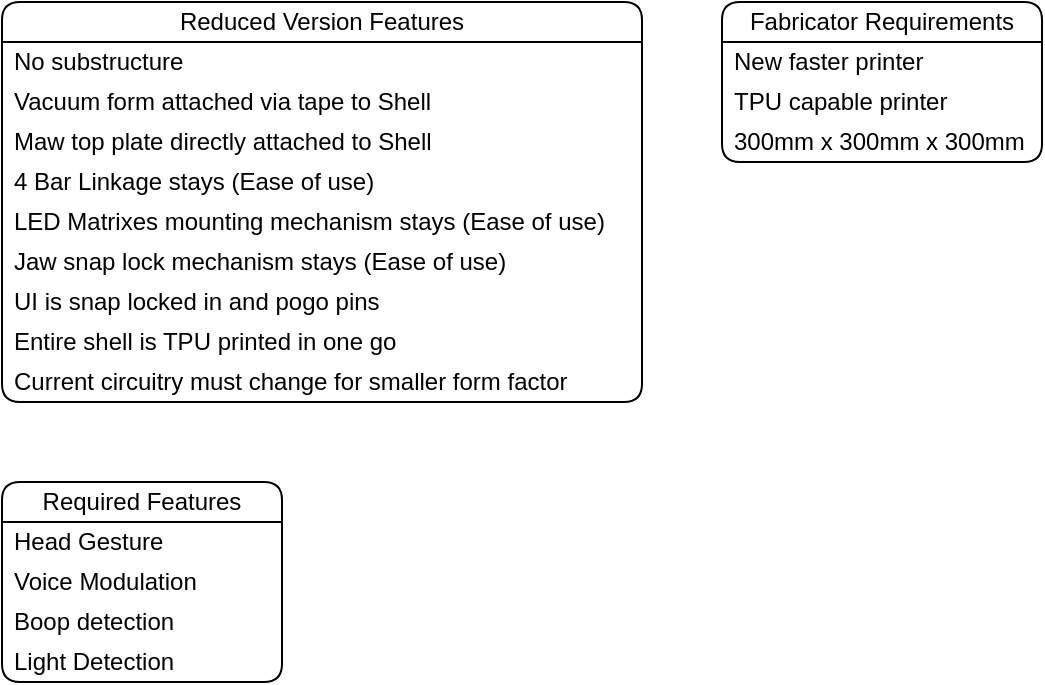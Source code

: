 <mxfile version="28.1.2" pages="2">
  <diagram name="Page-1" id="LyAmZt6-sqwkDQny3VEO">
    <mxGraphModel dx="820" dy="493" grid="1" gridSize="10" guides="1" tooltips="1" connect="1" arrows="1" fold="1" page="1" pageScale="1" pageWidth="800" pageHeight="800" math="0" shadow="0">
      <root>
        <mxCell id="0" />
        <mxCell id="1" parent="0" />
        <mxCell id="ho_OPIeex2fFTuweS3Qj-1" value="Reduced Version Features" style="swimlane;fontStyle=0;childLayout=stackLayout;horizontal=1;startSize=20;horizontalStack=0;resizeParent=1;resizeParentMax=0;resizeLast=0;collapsible=0;marginBottom=0;whiteSpace=wrap;html=1;rounded=1;container=1;" parent="1" vertex="1">
          <mxGeometry x="40" y="40" width="320" height="200" as="geometry" />
        </mxCell>
        <mxCell id="ho_OPIeex2fFTuweS3Qj-2" value="No substructure" style="text;strokeColor=none;fillColor=none;align=left;verticalAlign=middle;spacingLeft=4;spacingRight=4;overflow=hidden;points=[[0,0.5],[1,0.5]];portConstraint=eastwest;rotatable=0;whiteSpace=wrap;html=1;" parent="ho_OPIeex2fFTuweS3Qj-1" vertex="1">
          <mxGeometry y="20" width="320" height="20" as="geometry" />
        </mxCell>
        <mxCell id="ho_OPIeex2fFTuweS3Qj-3" value="Vacuum form attached via tape to Shell" style="text;strokeColor=none;fillColor=none;align=left;verticalAlign=middle;spacingLeft=4;spacingRight=4;overflow=hidden;points=[[0,0.5],[1,0.5]];portConstraint=eastwest;rotatable=0;whiteSpace=wrap;html=1;" parent="ho_OPIeex2fFTuweS3Qj-1" vertex="1">
          <mxGeometry y="40" width="320" height="20" as="geometry" />
        </mxCell>
        <mxCell id="ho_OPIeex2fFTuweS3Qj-4" value="Maw top plate directly attached to Shell" style="text;strokeColor=none;fillColor=none;align=left;verticalAlign=middle;spacingLeft=4;spacingRight=4;overflow=hidden;points=[[0,0.5],[1,0.5]];portConstraint=eastwest;rotatable=0;whiteSpace=wrap;html=1;" parent="ho_OPIeex2fFTuweS3Qj-1" vertex="1">
          <mxGeometry y="60" width="320" height="20" as="geometry" />
        </mxCell>
        <mxCell id="ho_OPIeex2fFTuweS3Qj-11" value="4 Bar Linkage stays (Ease of use)" style="text;strokeColor=none;fillColor=none;align=left;verticalAlign=middle;spacingLeft=4;spacingRight=4;overflow=hidden;points=[[0,0.5],[1,0.5]];portConstraint=eastwest;rotatable=0;whiteSpace=wrap;html=1;" parent="ho_OPIeex2fFTuweS3Qj-1" vertex="1">
          <mxGeometry y="80" width="320" height="20" as="geometry" />
        </mxCell>
        <mxCell id="ho_OPIeex2fFTuweS3Qj-10" value="LED Matrixes mounting mechanism stays (Ease of use)" style="text;strokeColor=none;fillColor=none;align=left;verticalAlign=middle;spacingLeft=4;spacingRight=4;overflow=hidden;points=[[0,0.5],[1,0.5]];portConstraint=eastwest;rotatable=0;whiteSpace=wrap;html=1;" parent="ho_OPIeex2fFTuweS3Qj-1" vertex="1">
          <mxGeometry y="100" width="320" height="20" as="geometry" />
        </mxCell>
        <mxCell id="ho_OPIeex2fFTuweS3Qj-9" value="Jaw snap lock mechanism stays (Ease of use)" style="text;strokeColor=none;fillColor=none;align=left;verticalAlign=middle;spacingLeft=4;spacingRight=4;overflow=hidden;points=[[0,0.5],[1,0.5]];portConstraint=eastwest;rotatable=0;whiteSpace=wrap;html=1;" parent="ho_OPIeex2fFTuweS3Qj-1" vertex="1">
          <mxGeometry y="120" width="320" height="20" as="geometry" />
        </mxCell>
        <mxCell id="ho_OPIeex2fFTuweS3Qj-8" value="UI is snap locked in and pogo pins" style="text;strokeColor=none;fillColor=none;align=left;verticalAlign=middle;spacingLeft=4;spacingRight=4;overflow=hidden;points=[[0,0.5],[1,0.5]];portConstraint=eastwest;rotatable=0;whiteSpace=wrap;html=1;" parent="ho_OPIeex2fFTuweS3Qj-1" vertex="1">
          <mxGeometry y="140" width="320" height="20" as="geometry" />
        </mxCell>
        <mxCell id="ho_OPIeex2fFTuweS3Qj-7" value="Entire shell is TPU printed in one go" style="text;strokeColor=none;fillColor=none;align=left;verticalAlign=middle;spacingLeft=4;spacingRight=4;overflow=hidden;points=[[0,0.5],[1,0.5]];portConstraint=eastwest;rotatable=0;whiteSpace=wrap;html=1;" parent="ho_OPIeex2fFTuweS3Qj-1" vertex="1">
          <mxGeometry y="160" width="320" height="20" as="geometry" />
        </mxCell>
        <mxCell id="oRoOMQ0Vii0fxDRaQOi1-1" value="Current circuitry must change for smaller form factor" style="text;strokeColor=none;fillColor=none;align=left;verticalAlign=middle;spacingLeft=4;spacingRight=4;overflow=hidden;points=[[0,0.5],[1,0.5]];portConstraint=eastwest;rotatable=0;whiteSpace=wrap;html=1;" vertex="1" parent="ho_OPIeex2fFTuweS3Qj-1">
          <mxGeometry y="180" width="320" height="20" as="geometry" />
        </mxCell>
        <mxCell id="ho_OPIeex2fFTuweS3Qj-12" value="Fabricator Requirements" style="swimlane;fontStyle=0;childLayout=stackLayout;horizontal=1;startSize=20;horizontalStack=0;resizeParent=1;resizeParentMax=0;resizeLast=0;collapsible=0;marginBottom=0;whiteSpace=wrap;html=1;rounded=1;container=1;" parent="1" vertex="1">
          <mxGeometry x="400" y="40" width="160" height="80" as="geometry" />
        </mxCell>
        <mxCell id="ho_OPIeex2fFTuweS3Qj-13" value="New faster printer" style="text;strokeColor=none;fillColor=none;align=left;verticalAlign=middle;spacingLeft=4;spacingRight=4;overflow=hidden;points=[[0,0.5],[1,0.5]];portConstraint=eastwest;rotatable=0;whiteSpace=wrap;html=1;" parent="ho_OPIeex2fFTuweS3Qj-12" vertex="1">
          <mxGeometry y="20" width="160" height="20" as="geometry" />
        </mxCell>
        <mxCell id="ho_OPIeex2fFTuweS3Qj-14" value="TPU capable printer" style="text;strokeColor=none;fillColor=none;align=left;verticalAlign=middle;spacingLeft=4;spacingRight=4;overflow=hidden;points=[[0,0.5],[1,0.5]];portConstraint=eastwest;rotatable=0;whiteSpace=wrap;html=1;" parent="ho_OPIeex2fFTuweS3Qj-12" vertex="1">
          <mxGeometry y="40" width="160" height="20" as="geometry" />
        </mxCell>
        <mxCell id="ho_OPIeex2fFTuweS3Qj-15" value="300mm x 300mm x 300mm" style="text;strokeColor=none;fillColor=none;align=left;verticalAlign=middle;spacingLeft=4;spacingRight=4;overflow=hidden;points=[[0,0.5],[1,0.5]];portConstraint=eastwest;rotatable=0;whiteSpace=wrap;html=1;" parent="ho_OPIeex2fFTuweS3Qj-12" vertex="1">
          <mxGeometry y="60" width="160" height="20" as="geometry" />
        </mxCell>
        <mxCell id="jsTJQd1GhJhulE_Ms3Ry-1" value="Required Features" style="swimlane;fontStyle=0;childLayout=stackLayout;horizontal=1;startSize=20;horizontalStack=0;resizeParent=1;resizeParentMax=0;resizeLast=0;collapsible=0;marginBottom=0;whiteSpace=wrap;html=1;rounded=1;container=1;" vertex="1" parent="1">
          <mxGeometry x="40" y="280" width="140" height="100" as="geometry" />
        </mxCell>
        <mxCell id="jsTJQd1GhJhulE_Ms3Ry-2" value="Head Gesture" style="text;strokeColor=none;fillColor=none;align=left;verticalAlign=middle;spacingLeft=4;spacingRight=4;overflow=hidden;points=[[0,0.5],[1,0.5]];portConstraint=eastwest;rotatable=0;whiteSpace=wrap;html=1;" vertex="1" parent="jsTJQd1GhJhulE_Ms3Ry-1">
          <mxGeometry y="20" width="140" height="20" as="geometry" />
        </mxCell>
        <mxCell id="jsTJQd1GhJhulE_Ms3Ry-3" value="Voice Modulation" style="text;strokeColor=none;fillColor=none;align=left;verticalAlign=middle;spacingLeft=4;spacingRight=4;overflow=hidden;points=[[0,0.5],[1,0.5]];portConstraint=eastwest;rotatable=0;whiteSpace=wrap;html=1;" vertex="1" parent="jsTJQd1GhJhulE_Ms3Ry-1">
          <mxGeometry y="40" width="140" height="20" as="geometry" />
        </mxCell>
        <mxCell id="jsTJQd1GhJhulE_Ms3Ry-4" value="Boop detection" style="text;strokeColor=none;fillColor=none;align=left;verticalAlign=middle;spacingLeft=4;spacingRight=4;overflow=hidden;points=[[0,0.5],[1,0.5]];portConstraint=eastwest;rotatable=0;whiteSpace=wrap;html=1;" vertex="1" parent="jsTJQd1GhJhulE_Ms3Ry-1">
          <mxGeometry y="60" width="140" height="20" as="geometry" />
        </mxCell>
        <mxCell id="jsTJQd1GhJhulE_Ms3Ry-5" value="Light Detection" style="text;strokeColor=none;fillColor=none;align=left;verticalAlign=middle;spacingLeft=4;spacingRight=4;overflow=hidden;points=[[0,0.5],[1,0.5]];portConstraint=eastwest;rotatable=0;whiteSpace=wrap;html=1;" vertex="1" parent="jsTJQd1GhJhulE_Ms3Ry-1">
          <mxGeometry y="80" width="140" height="20" as="geometry" />
        </mxCell>
      </root>
    </mxGraphModel>
  </diagram>
  <diagram id="oeG5E3BaEqp7ZXkro7XL" name="Page-2">
    <mxGraphModel dx="976" dy="587" grid="1" gridSize="10" guides="1" tooltips="1" connect="1" arrows="1" fold="1" page="1" pageScale="1" pageWidth="880" pageHeight="440" math="0" shadow="0">
      <root>
        <mxCell id="0" />
        <mxCell id="1" parent="0" />
        <mxCell id="0PYv9k0qc5dBeLdA4A6H-5" style="edgeStyle=orthogonalEdgeStyle;rounded=0;orthogonalLoop=1;jettySize=auto;html=1;exitX=0;exitY=0.5;exitDx=0;exitDy=0;entryX=1;entryY=0.5;entryDx=0;entryDy=0;" edge="1" parent="1" source="0PYv9k0qc5dBeLdA4A6H-1" target="0PYv9k0qc5dBeLdA4A6H-4">
          <mxGeometry relative="1" as="geometry" />
        </mxCell>
        <mxCell id="0PYv9k0qc5dBeLdA4A6H-7" style="edgeStyle=orthogonalEdgeStyle;rounded=0;orthogonalLoop=1;jettySize=auto;html=1;exitX=1;exitY=0.5;exitDx=0;exitDy=0;entryX=0;entryY=0.5;entryDx=0;entryDy=0;" edge="1" parent="1" source="0PYv9k0qc5dBeLdA4A6H-1" target="0PYv9k0qc5dBeLdA4A6H-6">
          <mxGeometry relative="1" as="geometry" />
        </mxCell>
        <mxCell id="0PYv9k0qc5dBeLdA4A6H-1" value="Bottom Hat (ESP32)" style="rounded=0;whiteSpace=wrap;html=1;" vertex="1" parent="1">
          <mxGeometry x="320" y="120" width="200" height="20" as="geometry" />
        </mxCell>
        <mxCell id="0PYv9k0qc5dBeLdA4A6H-9" style="edgeStyle=orthogonalEdgeStyle;rounded=0;orthogonalLoop=1;jettySize=auto;html=1;exitX=1;exitY=0.5;exitDx=0;exitDy=0;entryX=0;entryY=0.5;entryDx=0;entryDy=0;" edge="1" parent="1" source="0PYv9k0qc5dBeLdA4A6H-2" target="0PYv9k0qc5dBeLdA4A6H-8">
          <mxGeometry relative="1" as="geometry" />
        </mxCell>
        <mxCell id="0PYv9k0qc5dBeLdA4A6H-16" style="edgeStyle=orthogonalEdgeStyle;rounded=0;orthogonalLoop=1;jettySize=auto;html=1;exitX=0;exitY=0.5;exitDx=0;exitDy=0;" edge="1" parent="1" source="0PYv9k0qc5dBeLdA4A6H-2" target="pgYCtN3cmAHVXiH5KuFN-1">
          <mxGeometry relative="1" as="geometry">
            <mxPoint x="320" y="110" as="targetPoint" />
          </mxGeometry>
        </mxCell>
        <mxCell id="pgYCtN3cmAHVXiH5KuFN-7" style="edgeStyle=orthogonalEdgeStyle;rounded=0;orthogonalLoop=1;jettySize=auto;html=1;exitX=1;exitY=0.25;exitDx=0;exitDy=0;entryX=0.5;entryY=1;entryDx=0;entryDy=0;" edge="1" parent="1" source="0PYv9k0qc5dBeLdA4A6H-2" target="pgYCtN3cmAHVXiH5KuFN-8">
          <mxGeometry relative="1" as="geometry">
            <mxPoint x="560" y="50" as="targetPoint" />
          </mxGeometry>
        </mxCell>
        <mxCell id="0PYv9k0qc5dBeLdA4A6H-2" value="Computation" style="rounded=0;whiteSpace=wrap;html=1;" vertex="1" parent="1">
          <mxGeometry x="340" y="100" width="160" height="20" as="geometry" />
        </mxCell>
        <mxCell id="0PYv9k0qc5dBeLdA4A6H-3" value="Display" style="rounded=0;whiteSpace=wrap;html=1;" vertex="1" parent="1">
          <mxGeometry x="330" y="80" width="180" height="20" as="geometry" />
        </mxCell>
        <mxCell id="0PYv9k0qc5dBeLdA4A6H-4" value="Display L" style="rounded=0;whiteSpace=wrap;html=1;" vertex="1" parent="1">
          <mxGeometry x="200" y="120" width="80" height="20" as="geometry" />
        </mxCell>
        <mxCell id="0PYv9k0qc5dBeLdA4A6H-6" value="Display R" style="rounded=0;whiteSpace=wrap;html=1;" vertex="1" parent="1">
          <mxGeometry x="560" y="120" width="80" height="20" as="geometry" />
        </mxCell>
        <mxCell id="0PYv9k0qc5dBeLdA4A6H-8" value="Cable To Back" style="rounded=0;whiteSpace=wrap;html=1;" vertex="1" parent="1">
          <mxGeometry x="600" y="100" width="80" height="20" as="geometry" />
        </mxCell>
        <mxCell id="pgYCtN3cmAHVXiH5KuFN-1" value="External Modules" style="swimlane;fontStyle=0;childLayout=stackLayout;horizontal=1;startSize=20;horizontalStack=0;resizeParent=1;resizeParentMax=0;resizeLast=0;collapsible=0;marginBottom=0;whiteSpace=wrap;html=1;rounded=1;container=1;" vertex="1" parent="1">
          <mxGeometry x="40" y="70" width="120" height="80" as="geometry" />
        </mxCell>
        <mxCell id="pgYCtN3cmAHVXiH5KuFN-2" value="Voice Modulation" style="text;strokeColor=none;fillColor=none;align=left;verticalAlign=middle;spacingLeft=4;spacingRight=4;overflow=hidden;points=[[0,0.5],[1,0.5]];portConstraint=eastwest;rotatable=0;whiteSpace=wrap;html=1;" vertex="1" parent="pgYCtN3cmAHVXiH5KuFN-1">
          <mxGeometry y="20" width="120" height="20" as="geometry" />
        </mxCell>
        <mxCell id="pgYCtN3cmAHVXiH5KuFN-3" value="Boop Detection" style="text;strokeColor=none;fillColor=none;align=left;verticalAlign=middle;spacingLeft=4;spacingRight=4;overflow=hidden;points=[[0,0.5],[1,0.5]];portConstraint=eastwest;rotatable=0;whiteSpace=wrap;html=1;" vertex="1" parent="pgYCtN3cmAHVXiH5KuFN-1">
          <mxGeometry y="40" width="120" height="20" as="geometry" />
        </mxCell>
        <mxCell id="pgYCtN3cmAHVXiH5KuFN-4" value="Light Detection" style="text;strokeColor=none;fillColor=none;align=left;verticalAlign=middle;spacingLeft=4;spacingRight=4;overflow=hidden;points=[[0,0.5],[1,0.5]];portConstraint=eastwest;rotatable=0;whiteSpace=wrap;html=1;" vertex="1" parent="pgYCtN3cmAHVXiH5KuFN-1">
          <mxGeometry y="60" width="120" height="20" as="geometry" />
        </mxCell>
        <mxCell id="pgYCtN3cmAHVXiH5KuFN-8" value="VR Potentially" style="rounded=0;whiteSpace=wrap;html=1;" vertex="1" parent="1">
          <mxGeometry x="500" y="40" width="80" height="20" as="geometry" />
        </mxCell>
      </root>
    </mxGraphModel>
  </diagram>
</mxfile>
